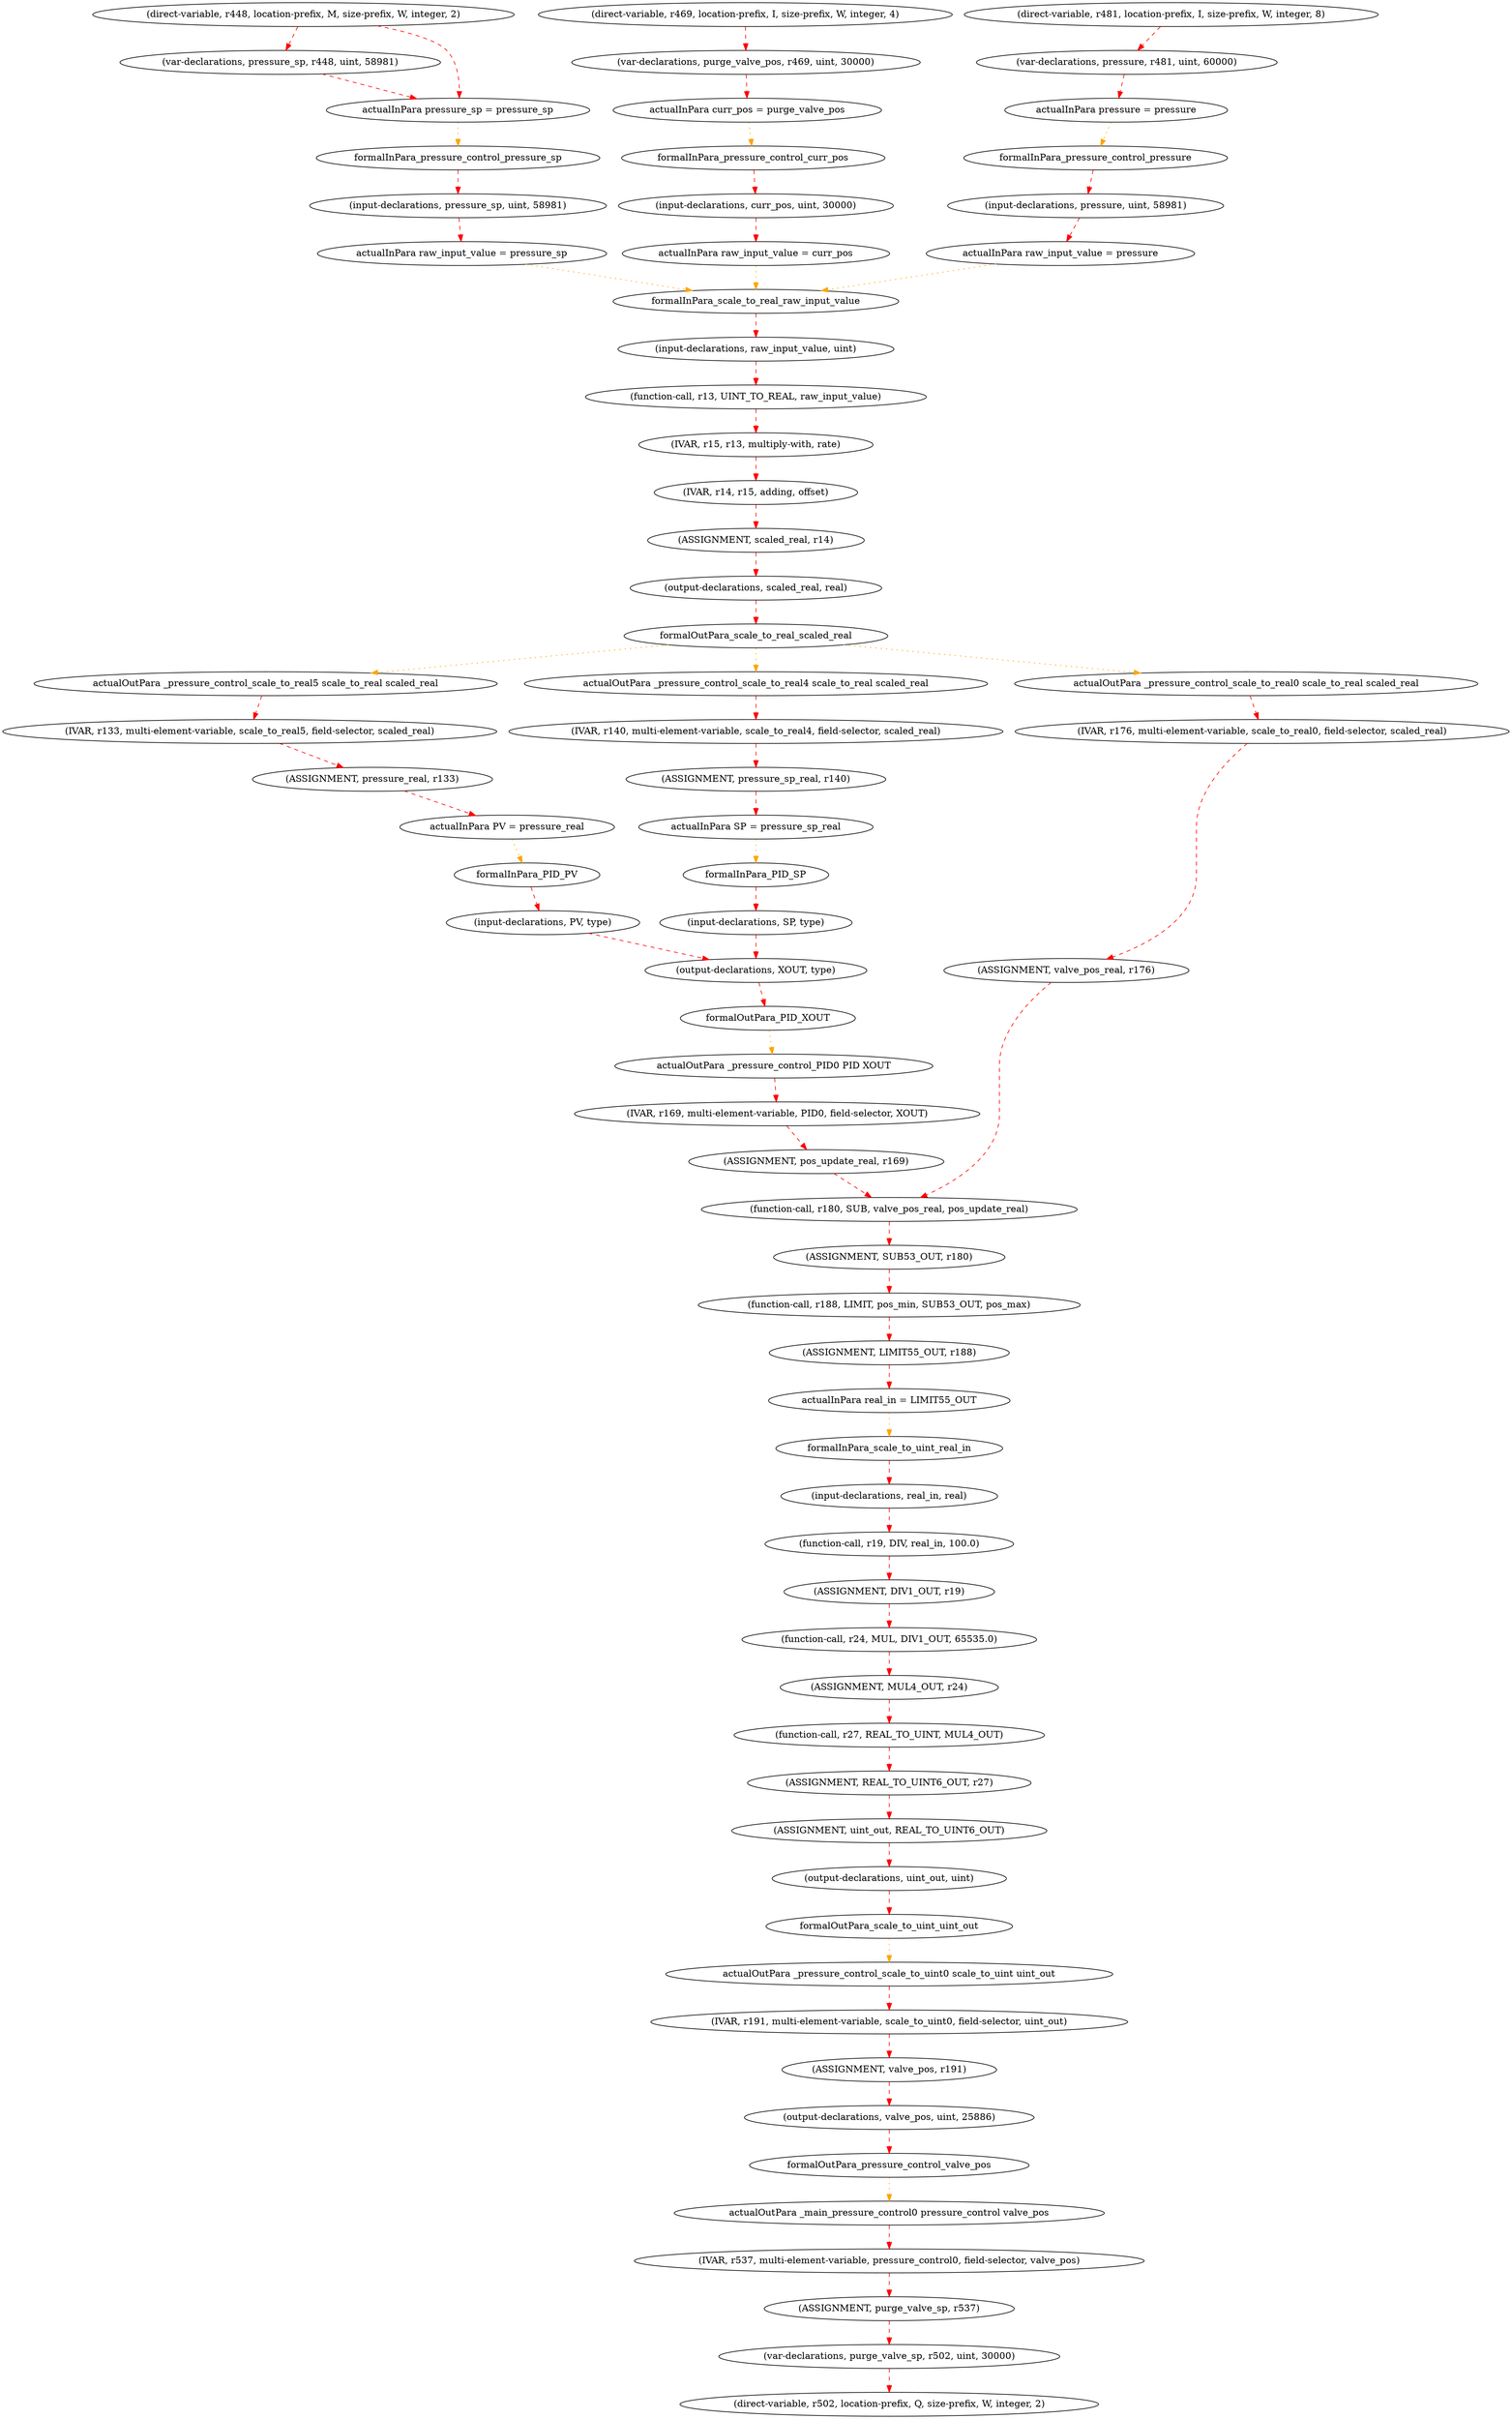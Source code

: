 digraph "PLCprog-SDG" {
"actualOutPara _pressure_control_scale_to_uint0 scale_to_uint uint_out" [dataName="actualOutPara _pressure_control_scale_to_uint0 scale_to_uint uint_out", label="actualOutPara _pressure_control_scale_to_uint0 scale_to_uint uint_out", nSize=1, nSubType="['scale_to_uint0', 'scale_to_uint', 'uint_out']", nType=actualOut, nValue="[]", regionName=pressure_control, regionType=FUNC];
formalInPara_pressure_control_pressure [dataName=formalInPara_pressure_control_pressure, label=formalInPara_pressure_control_pressure, nSize=1, nSubType=pressure, nType=formalIn, nValue="[]", regionName=pressure_control, regionType=FUNC];
stmt_795 [dataName=r537, label="(IVAR, r537, multi-element-variable, pressure_control0, field-selector, valve_pos)", nSize=6, nSubType="multi-element-variable", nType=IVAR, nValue="['actualOutPara _main_pressure_control0 pressure_control valve_pos']", regionName=main, regionType=PROG];
stmt_467 [dataName=REAL_TO_UINT6_OUT, label="(ASSIGNMENT, REAL_TO_UINT6_OUT, r27)", nSize=3, nSubType="", nType=ASSIGNMENT, nValue="['r27']", regionName=scale_to_uint, regionType=FUNC];
stmt_796 [dataName=purge_valve_sp, label="(ASSIGNMENT, purge_valve_sp, r537)", nSize=3, nSubType="", nType=ASSIGNMENT, nValue="['r537', 'r502']", regionName=main, regionType=PROG];
"LIMIT55_OUT_1621568394.53901" [dataName=real_in, label="actualInPara real_in = LIMIT55_OUT", nSize=1, nSubType=scale_to_uint, nType=actualIn, nValue="['LIMIT55_OUT']", regionName=pressure_control, regionType=FUNC];
stmt_454 [dataName=r15, label="(IVAR, r15, r13, multiply-with, rate)", nSize=5, nSubType="2-op", nType=IVAR, nValue="['r13', 'rate']", regionName=scale_to_real, regionType=FUNC];
formalOutPara_pressure_control_valve_pos [dataName=formalOutPara_pressure_control_valve_pos, label=formalOutPara_pressure_control_valve_pos, nSize=1, nSubType=valve_pos, nType=formalOut, nValue="['valve_pos']", regionName=pressure_control, regionType=FUNC];
stmt_724 [dataName=purge_valve_pos, label="(var-declarations, purge_valve_pos, r469, uint, 30000)", nSize=5, nSubType="directVar+init_uint", nType="var-declarations", nValue="['r469', '30000']", regionName=main, regionType=PROG];
stmt_458 [dataName=uint_out, label="(output-declarations, uint_out, uint)", nSize=3, nSubType=uint, nType="output-declarations", nValue="[]", regionName=scale_to_uint, regionType=FUNC];
stmt_731 [dataName=r481, label="(direct-variable, r481, location-prefix, I, size-prefix, W, integer, 8)", nSize=8, nSubType=I, nType="direct-variable", nValue="['IW8']", regionName=main, regionType=PROG];
stmt_513 [dataName=pressure, label="(input-declarations, pressure, uint, 58981)", nSize=4, nSubType=uint, nType="input-declarations", nValue="['58981', 'formalInPara_pressure_control_pressure']", regionName=pressure_control, regionType=FUNC];
"actualOutPara _pressure_control_scale_to_real5 scale_to_real scaled_real" [dataName="actualOutPara _pressure_control_scale_to_real5 scale_to_real scaled_real", label="actualOutPara _pressure_control_scale_to_real5 scale_to_real scaled_real", nSize=1, nSubType="['scale_to_real5', 'scale_to_real', 'scaled_real']", nType=actualOut, nValue="[]", regionName=pressure_control, regionType=FUNC];
stmt_457 [dataName=real_in, label="(input-declarations, real_in, real)", nSize=3, nSubType=real, nType="input-declarations", nValue="['formalInPara_scale_to_uint_real_in']", regionName=scale_to_uint, regionType=FUNC];
stmt_464 [dataName=r24, label="(function-call, r24, MUL, DIV1_OUT, 65535.0)", nSize=5, nSubType=MUL, nType="function-call", nValue="['DIV1_OUT', '65535.0']", regionName=scale_to_uint, regionType=FUNC];
"actualOutPara _pressure_control_scale_to_real0 scale_to_real scaled_real" [dataName="actualOutPara _pressure_control_scale_to_real0 scale_to_real scaled_real", label="actualOutPara _pressure_control_scale_to_real0 scale_to_real scaled_real", nSize=1, nSubType="['scale_to_real0', 'scale_to_real', 'scaled_real']", nType=actualOut, nValue="[]", regionName=pressure_control, regionType=FUNC];
stmt_428 [dataName=PV, label="(input-declarations, PV, type)", nSize=3, nSubType=type, nType="input-declarations", nValue="['formalInPara_PID_PV']", regionName=PID, regionType=FUNC];
stmt_468 [dataName=uint_out, label="(ASSIGNMENT, uint_out, REAL_TO_UINT6_OUT)", nSize=3, nSubType="", nType=ASSIGNMENT, nValue="['REAL_TO_UINT6_OUT']", regionName=scale_to_uint, regionType=FUNC];
stmt_436 [dataName=raw_input_value, label="(input-declarations, raw_input_value, uint)", nSize=3, nSubType=uint, nType="input-declarations", nValue="['formalInPara_scale_to_real_raw_input_value']", regionName=scale_to_real, regionType=FUNC];
stmt_437 [dataName=scaled_real, label="(output-declarations, scaled_real, real)", nSize=3, nSubType=real, nType="output-declarations", nValue="[]", regionName=scale_to_real, regionType=FUNC];
stmt_515 [dataName=pressure_sp, label="(input-declarations, pressure_sp, uint, 58981)", nSize=4, nSubType=uint, nType="input-declarations", nValue="['58981', 'formalInPara_pressure_control_pressure_sp']", regionName=pressure_control, regionType=FUNC];
stmt_453 [dataName=r13, label="(function-call, r13, UINT_TO_REAL, raw_input_value)", nSize=4, nSubType=UINT_TO_REAL, nType="function-call", nValue="['raw_input_value']", regionName=scale_to_real, regionType=FUNC];
stmt_554 [dataName=valve_pos, label="(ASSIGNMENT, valve_pos, r191)", nSize=3, nSubType="", nType=ASSIGNMENT, nValue="['r191']", regionName=pressure_control, regionType=FUNC];
stmt_538 [dataName=pressure_real, label="(ASSIGNMENT, pressure_real, r133)", nSize=3, nSubType="", nType=ASSIGNMENT, nValue="['r133']", regionName=pressure_control, regionType=FUNC];
stmt_551 [dataName=LIMIT55_OUT, label="(ASSIGNMENT, LIMIT55_OUT, r188)", nSize=3, nSubType="", nType=ASSIGNMENT, nValue="['r188']", regionName=pressure_control, regionType=FUNC];
stmt_456 [dataName=scaled_real, label="(ASSIGNMENT, scaled_real, r14)", nSize=3, nSubType="", nType=ASSIGNMENT, nValue="['r14']", regionName=scale_to_real, regionType=FUNC];
stmt_465 [dataName=MUL4_OUT, label="(ASSIGNMENT, MUL4_OUT, r24)", nSize=3, nSubType="", nType=ASSIGNMENT, nValue="['r24']", regionName=scale_to_uint, regionType=FUNC];
formalOutPara_scale_to_real_scaled_real [dataName=formalOutPara_scale_to_real_scaled_real, label=formalOutPara_scale_to_real_scaled_real, nSize=1, nSubType=scaled_real, nType=formalOut, nValue="['scaled_real']", regionName=scale_to_real, regionType=FUNC];
stmt_707 [dataName=r448, label="(direct-variable, r448, location-prefix, M, size-prefix, W, integer, 2)", nSize=8, nSubType=M, nType="direct-variable", nValue="['MW2']", regionName=main, regionType=PROG];
"pressure_sp_1621568394.538821" [dataName=raw_input_value, label="actualInPara raw_input_value = pressure_sp", nSize=1, nSubType=scale_to_real, nType=actualIn, nValue="['pressure_sp']", regionName=pressure_control, regionType=FUNC];
stmt_553 [dataName=r191, label="(IVAR, r191, multi-element-variable, scale_to_uint0, field-selector, uint_out)", nSize=6, nSubType="multi-element-variable", nType=IVAR, nValue="['actualOutPara _pressure_control_scale_to_uint0 scale_to_uint uint_out']", regionName=pressure_control, regionType=FUNC];
"actualOutPara _main_pressure_control0 pressure_control valve_pos" [dataName="actualOutPara _main_pressure_control0 pressure_control valve_pos", label="actualOutPara _main_pressure_control0 pressure_control valve_pos", nSize=1, nSubType="['pressure_control0', 'pressure_control', 'valve_pos']", nType=actualOut, nValue="[]", regionName=main, regionType=PROG];
stmt_548 [dataName=r180, label="(function-call, r180, SUB, valve_pos_real, pos_update_real)", nSize=5, nSubType=SUB, nType="function-call", nValue="['valve_pos_real', 'pos_update_real']", regionName=pressure_control, regionType=FUNC];
stmt_745 [dataName=r502, label="(direct-variable, r502, location-prefix, Q, size-prefix, W, integer, 2)", nSize=8, nSubType=Q, nType="direct-variable", nValue="['QW2']", regionName=main, regionType=PROG];
stmt_462 [dataName=r19, label="(function-call, r19, DIV, real_in, 100.0)", nSize=5, nSubType=DIV, nType="function-call", nValue="['real_in', '100.0']", regionName=scale_to_uint, regionType=FUNC];
"pressure_1621568394.9048781" [dataName=pressure, label="actualInPara pressure = pressure", nSize=1, nSubType=pressure_control, nType=actualIn, nValue="['pressure']", regionName=main, regionType=PROG];
stmt_732 [dataName=pressure, label="(var-declarations, pressure, r481, uint, 60000)", nSize=5, nSubType="directVar+init_uint", nType="var-declarations", nValue="['r481', '60000']", regionName=main, regionType=PROG];
stmt_435 [dataName=XOUT, label="(output-declarations, XOUT, type)", nSize=3, nSubType=type, nType="output-declarations", nValue="[]", regionName=PID, regionType=FUNC];
formalInPara_PID_PV [dataName=formalInPara_PID_PV, label=formalInPara_PID_PV, nSize=1, nSubType=PV, nType=formalIn, nValue="[]", regionName=PID, regionType=FUNC];
stmt_429 [dataName=SP, label="(input-declarations, SP, type)", nSize=3, nSubType=type, nType="input-declarations", nValue="['formalInPara_PID_SP']", regionName=PID, regionType=FUNC];
formalOutPara_scale_to_uint_uint_out [dataName=formalOutPara_scale_to_uint_uint_out, label=formalOutPara_scale_to_uint_uint_out, nSize=1, nSubType=uint_out, nType=formalOut, nValue="['uint_out']", regionName=scale_to_uint, regionType=FUNC];
formalInPara_scale_to_uint_real_in [dataName=formalInPara_scale_to_uint_real_in, label=formalInPara_scale_to_uint_real_in, nSize=1, nSubType=real_in, nType=formalIn, nValue="[]", regionName=scale_to_uint, regionType=FUNC];
stmt_723 [dataName=r469, label="(direct-variable, r469, location-prefix, I, size-prefix, W, integer, 4)", nSize=8, nSubType=I, nType="direct-variable", nValue="['IW4']", regionName=main, regionType=PROG];
stmt_520 [dataName=valve_pos, label="(output-declarations, valve_pos, uint, 25886)", nSize=4, nSubType=uint, nType="output-declarations", nValue="['25886']", regionName=pressure_control, regionType=FUNC];
stmt_708 [dataName=pressure_sp, label="(var-declarations, pressure_sp, r448, uint, 58981)", nSize=5, nSubType="directVar+init_uint", nType="var-declarations", nValue="['r448', '58981']", regionName=main, regionType=PROG];
"actualOutPara _pressure_control_PID0 PID XOUT" [dataName="actualOutPara _pressure_control_PID0 PID XOUT", label="actualOutPara _pressure_control_PID0 PID XOUT", nSize=1, nSubType="['PID0', 'PID', 'XOUT']", nType=actualOut, nValue="[]", regionName=pressure_control, regionType=FUNC];
formalInPara_pressure_control_curr_pos [dataName=formalInPara_pressure_control_curr_pos, label=formalInPara_pressure_control_curr_pos, nSize=1, nSubType=curr_pos, nType=formalIn, nValue="[]", regionName=pressure_control, regionType=FUNC];
stmt_540 [dataName=r140, label="(IVAR, r140, multi-element-variable, scale_to_real4, field-selector, scaled_real)", nSize=6, nSubType="multi-element-variable", nType=IVAR, nValue="['actualOutPara _pressure_control_scale_to_real4 scale_to_real scaled_real']", regionName=pressure_control, regionType=FUNC];
formalInPara_scale_to_real_raw_input_value [dataName=formalInPara_scale_to_real_raw_input_value, label=formalInPara_scale_to_real_raw_input_value, nSize=1, nSubType=raw_input_value, nType=formalIn, nValue="[]", regionName=scale_to_real, regionType=FUNC];
stmt_537 [dataName=r133, label="(IVAR, r133, multi-element-variable, scale_to_real5, field-selector, scaled_real)", nSize=6, nSubType="multi-element-variable", nType=IVAR, nValue="['actualOutPara _pressure_control_scale_to_real5 scale_to_real scaled_real']", regionName=pressure_control, regionType=FUNC];
"pressure_real_1621568394.5388808" [dataName=PV, label="actualInPara PV = pressure_real", nSize=1, nSubType=PID, nType=actualIn, nValue="['pressure_real']", regionName=pressure_control, regionType=FUNC];
"curr_pos_1621568394.5389605" [dataName=raw_input_value, label="actualInPara raw_input_value = curr_pos", nSize=1, nSubType=scale_to_real, nType=actualIn, nValue="['curr_pos']", regionName=pressure_control, regionType=FUNC];
stmt_550 [dataName=r188, label="(function-call, r188, LIMIT, pos_min, SUB53_OUT, pos_max)", nSize=6, nSubType=LIMIT, nType="function-call", nValue="['pos_min', 'SUB53_OUT', 'pos_max']", regionName=pressure_control, regionType=FUNC];
stmt_516 [dataName=curr_pos, label="(input-declarations, curr_pos, uint, 30000)", nSize=4, nSubType=uint, nType="input-declarations", nValue="['30000', 'formalInPara_pressure_control_curr_pos']", regionName=pressure_control, regionType=FUNC];
stmt_543 [dataName=r169, label="(IVAR, r169, multi-element-variable, PID0, field-selector, XOUT)", nSize=6, nSubType="multi-element-variable", nType=IVAR, nValue="['actualOutPara _pressure_control_PID0 PID XOUT']", regionName=pressure_control, regionType=FUNC];
"pressure_sp_real_1621568394.5388944" [dataName=SP, label="actualInPara SP = pressure_sp_real", nSize=1, nSubType=PID, nType=actualIn, nValue="['pressure_sp_real']", regionName=pressure_control, regionType=FUNC];
"purge_valve_pos_1621568394.9048991" [dataName=curr_pos, label="actualInPara curr_pos = purge_valve_pos", nSize=1, nSubType=pressure_control, nType=actualIn, nValue="['purge_valve_pos']", regionName=main, regionType=PROG];
"pressure_sp_1621568394.9048889" [dataName=pressure_sp, label="actualInPara pressure_sp = pressure_sp", nSize=1, nSubType=pressure_control, nType=actualIn, nValue="['pressure_sp', 'r448']", regionName=main, regionType=PROG];
stmt_549 [dataName=SUB53_OUT, label="(ASSIGNMENT, SUB53_OUT, r180)", nSize=3, nSubType="", nType=ASSIGNMENT, nValue="['r180']", regionName=pressure_control, regionType=FUNC];
stmt_463 [dataName=DIV1_OUT, label="(ASSIGNMENT, DIV1_OUT, r19)", nSize=3, nSubType="", nType=ASSIGNMENT, nValue="['r19']", regionName=scale_to_uint, regionType=FUNC];
stmt_541 [dataName=pressure_sp_real, label="(ASSIGNMENT, pressure_sp_real, r140)", nSize=3, nSubType="", nType=ASSIGNMENT, nValue="['r140']", regionName=pressure_control, regionType=FUNC];
stmt_544 [dataName=pos_update_real, label="(ASSIGNMENT, pos_update_real, r169)", nSize=3, nSubType="", nType=ASSIGNMENT, nValue="['r169']", regionName=pressure_control, regionType=FUNC];
formalOutPara_PID_XOUT [dataName=formalOutPara_PID_XOUT, label=formalOutPara_PID_XOUT, nSize=1, nSubType=XOUT, nType=formalOut, nValue="['XOUT']", regionName=PID, regionType=FUNC];
stmt_546 [dataName=r176, label="(IVAR, r176, multi-element-variable, scale_to_real0, field-selector, scaled_real)", nSize=6, nSubType="multi-element-variable", nType=IVAR, nValue="['actualOutPara _pressure_control_scale_to_real0 scale_to_real scaled_real']", regionName=pressure_control, regionType=FUNC];
stmt_746 [dataName=purge_valve_sp, label="(var-declarations, purge_valve_sp, r502, uint, 30000)", nSize=5, nSubType="directVar+init_uint", nType="var-declarations", nValue="['r502', '30000']", regionName=main, regionType=PROG];
"pressure_1621568394.53876" [dataName=raw_input_value, label="actualInPara raw_input_value = pressure", nSize=1, nSubType=scale_to_real, nType=actualIn, nValue="['pressure']", regionName=pressure_control, regionType=FUNC];
formalInPara_PID_SP [dataName=formalInPara_PID_SP, label=formalInPara_PID_SP, nSize=1, nSubType=SP, nType=formalIn, nValue="[]", regionName=PID, regionType=FUNC];
"actualOutPara _pressure_control_scale_to_real4 scale_to_real scaled_real" [dataName="actualOutPara _pressure_control_scale_to_real4 scale_to_real scaled_real", label="actualOutPara _pressure_control_scale_to_real4 scale_to_real scaled_real", nSize=1, nSubType="['scale_to_real4', 'scale_to_real', 'scaled_real']", nType=actualOut, nValue="[]", regionName=pressure_control, regionType=FUNC];
stmt_455 [dataName=r14, label="(IVAR, r14, r15, adding, offset)", nSize=5, nSubType="2-op", nType=IVAR, nValue="['r15', 'offset']", regionName=scale_to_real, regionType=FUNC];
formalInPara_pressure_control_pressure_sp [dataName=formalInPara_pressure_control_pressure_sp, label=formalInPara_pressure_control_pressure_sp, nSize=1, nSubType=pressure_sp, nType=formalIn, nValue="[]", regionName=pressure_control, regionType=FUNC];
stmt_547 [dataName=valve_pos_real, label="(ASSIGNMENT, valve_pos_real, r176)", nSize=3, nSubType="", nType=ASSIGNMENT, nValue="['r176']", regionName=pressure_control, regionType=FUNC];
stmt_466 [dataName=r27, label="(function-call, r27, REAL_TO_UINT, MUL4_OUT)", nSize=4, nSubType=REAL_TO_UINT, nType="function-call", nValue="['MUL4_OUT']", regionName=scale_to_uint, regionType=FUNC];
"actualOutPara _pressure_control_scale_to_uint0 scale_to_uint uint_out" -> stmt_553  [color=red, key=0, style=dashed, tLabel=data];
formalInPara_pressure_control_pressure -> stmt_513  [color=red, key=0, style=dashed, tLabel=data];
stmt_795 -> stmt_796  [color=red, key=0, style=dashed, tLabel=data];
stmt_467 -> stmt_468  [color=red, key=0, style=dashed, tLabel=data];
stmt_796 -> stmt_746  [color=red, key=0, style=dashed, tLabel=data];
"LIMIT55_OUT_1621568394.53901" -> formalInPara_scale_to_uint_real_in  [color=orange, key=0, style=dotted, tLabel="interp-data"];
stmt_454 -> stmt_455  [color=red, key=0, style=dashed, tLabel=data];
formalOutPara_pressure_control_valve_pos -> "actualOutPara _main_pressure_control0 pressure_control valve_pos"  [color=orange, key=0, style=dotted, tLabel="interp-data"];
stmt_724 -> "purge_valve_pos_1621568394.9048991"  [color=red, key=0, style=dashed, tLabel=data];
stmt_458 -> formalOutPara_scale_to_uint_uint_out  [color=red, key=0, style=dashed, tLabel=data];
stmt_731 -> stmt_732  [color=red, key=0, style=dashed, tLabel=data];
stmt_513 -> "pressure_1621568394.53876"  [color=red, key=0, style=dashed, tLabel=data];
"actualOutPara _pressure_control_scale_to_real5 scale_to_real scaled_real" -> stmt_537  [color=red, key=0, style=dashed, tLabel=data];
stmt_457 -> stmt_462  [color=red, key=0, style=dashed, tLabel=data];
stmt_464 -> stmt_465  [color=red, key=0, style=dashed, tLabel=data];
"actualOutPara _pressure_control_scale_to_real0 scale_to_real scaled_real" -> stmt_546  [color=red, key=0, style=dashed, tLabel=data];
stmt_428 -> stmt_435  [color=red, key=0, style=dashed, tLabel=data];
stmt_468 -> stmt_458  [color=red, key=0, style=dashed, tLabel=data];
stmt_436 -> stmt_453  [color=red, key=0, style=dashed, tLabel=data];
stmt_437 -> formalOutPara_scale_to_real_scaled_real  [color=red, key=0, style=dashed, tLabel=data];
stmt_515 -> "pressure_sp_1621568394.538821"  [color=red, key=0, style=dashed, tLabel=data];
stmt_453 -> stmt_454  [color=red, key=0, style=dashed, tLabel=data];
stmt_554 -> stmt_520  [color=red, key=0, style=dashed, tLabel=data];
stmt_538 -> "pressure_real_1621568394.5388808"  [color=red, key=0, style=dashed, tLabel=data];
stmt_551 -> "LIMIT55_OUT_1621568394.53901"  [color=red, key=0, style=dashed, tLabel=data];
stmt_456 -> stmt_437  [color=red, key=0, style=dashed, tLabel=data];
stmt_465 -> stmt_466  [color=red, key=0, style=dashed, tLabel=data];
formalOutPara_scale_to_real_scaled_real -> "actualOutPara _pressure_control_scale_to_real5 scale_to_real scaled_real"  [color=orange, key=0, style=dotted, tLabel="interp-data"];
formalOutPara_scale_to_real_scaled_real -> "actualOutPara _pressure_control_scale_to_real4 scale_to_real scaled_real"  [color=orange, key=0, style=dotted, tLabel="interp-data"];
formalOutPara_scale_to_real_scaled_real -> "actualOutPara _pressure_control_scale_to_real0 scale_to_real scaled_real"  [color=orange, key=0, style=dotted, tLabel="interp-data"];
stmt_707 -> stmt_708  [color=red, key=0, style=dashed, tLabel=data];
stmt_707 -> "pressure_sp_1621568394.9048889"  [color=red, key=0, style=dashed, tLabel=data];
"pressure_sp_1621568394.538821" -> formalInPara_scale_to_real_raw_input_value  [color=orange, key=0, style=dotted, tLabel="interp-data"];
stmt_553 -> stmt_554  [color=red, key=0, style=dashed, tLabel=data];
"actualOutPara _main_pressure_control0 pressure_control valve_pos" -> stmt_795  [color=red, key=0, style=dashed, tLabel=data];
stmt_548 -> stmt_549  [color=red, key=0, style=dashed, tLabel=data];
stmt_462 -> stmt_463  [color=red, key=0, style=dashed, tLabel=data];
"pressure_1621568394.9048781" -> formalInPara_pressure_control_pressure  [color=orange, key=0, style=dotted, tLabel="interp-data"];
stmt_732 -> "pressure_1621568394.9048781"  [color=red, key=0, style=dashed, tLabel=data];
stmt_435 -> formalOutPara_PID_XOUT  [color=red, key=0, style=dashed, tLabel=data];
formalInPara_PID_PV -> stmt_428  [color=red, key=0, style=dashed, tLabel=data];
stmt_429 -> stmt_435  [color=red, key=0, style=dashed, tLabel=data];
formalOutPara_scale_to_uint_uint_out -> "actualOutPara _pressure_control_scale_to_uint0 scale_to_uint uint_out"  [color=orange, key=0, style=dotted, tLabel="interp-data"];
formalInPara_scale_to_uint_real_in -> stmt_457  [color=red, key=0, style=dashed, tLabel=data];
stmt_723 -> stmt_724  [color=red, key=0, style=dashed, tLabel=data];
stmt_520 -> formalOutPara_pressure_control_valve_pos  [color=red, key=0, style=dashed, tLabel=data];
stmt_708 -> "pressure_sp_1621568394.9048889"  [color=red, key=0, style=dashed, tLabel=data];
"actualOutPara _pressure_control_PID0 PID XOUT" -> stmt_543  [color=red, key=0, style=dashed, tLabel=data];
formalInPara_pressure_control_curr_pos -> stmt_516  [color=red, key=0, style=dashed, tLabel=data];
stmt_540 -> stmt_541  [color=red, key=0, style=dashed, tLabel=data];
formalInPara_scale_to_real_raw_input_value -> stmt_436  [color=red, key=0, style=dashed, tLabel=data];
stmt_537 -> stmt_538  [color=red, key=0, style=dashed, tLabel=data];
"pressure_real_1621568394.5388808" -> formalInPara_PID_PV  [color=orange, key=0, style=dotted, tLabel="interp-data"];
"curr_pos_1621568394.5389605" -> formalInPara_scale_to_real_raw_input_value  [color=orange, key=0, style=dotted, tLabel="interp-data"];
stmt_550 -> stmt_551  [color=red, key=0, style=dashed, tLabel=data];
stmt_516 -> "curr_pos_1621568394.5389605"  [color=red, key=0, style=dashed, tLabel=data];
stmt_543 -> stmt_544  [color=red, key=0, style=dashed, tLabel=data];
"pressure_sp_real_1621568394.5388944" -> formalInPara_PID_SP  [color=orange, key=0, style=dotted, tLabel="interp-data"];
"purge_valve_pos_1621568394.9048991" -> formalInPara_pressure_control_curr_pos  [color=orange, key=0, style=dotted, tLabel="interp-data"];
"pressure_sp_1621568394.9048889" -> formalInPara_pressure_control_pressure_sp  [color=orange, key=0, style=dotted, tLabel="interp-data"];
stmt_549 -> stmt_550  [color=red, key=0, style=dashed, tLabel=data];
stmt_463 -> stmt_464  [color=red, key=0, style=dashed, tLabel=data];
stmt_541 -> "pressure_sp_real_1621568394.5388944"  [color=red, key=0, style=dashed, tLabel=data];
stmt_544 -> stmt_548  [color=red, key=0, style=dashed, tLabel=data];
formalOutPara_PID_XOUT -> "actualOutPara _pressure_control_PID0 PID XOUT"  [color=orange, key=0, style=dotted, tLabel="interp-data"];
stmt_546 -> stmt_547  [color=red, key=0, style=dashed, tLabel=data];
stmt_746 -> stmt_745  [color=red, key=0, style=dashed, tLabel=data];
"pressure_1621568394.53876" -> formalInPara_scale_to_real_raw_input_value  [color=orange, key=0, style=dotted, tLabel="interp-data"];
formalInPara_PID_SP -> stmt_429  [color=red, key=0, style=dashed, tLabel=data];
"actualOutPara _pressure_control_scale_to_real4 scale_to_real scaled_real" -> stmt_540  [color=red, key=0, style=dashed, tLabel=data];
stmt_455 -> stmt_456  [color=red, key=0, style=dashed, tLabel=data];
formalInPara_pressure_control_pressure_sp -> stmt_515  [color=red, key=0, style=dashed, tLabel=data];
stmt_547 -> stmt_548  [color=red, key=0, style=dashed, tLabel=data];
stmt_466 -> stmt_467  [color=red, key=0, style=dashed, tLabel=data];
}

